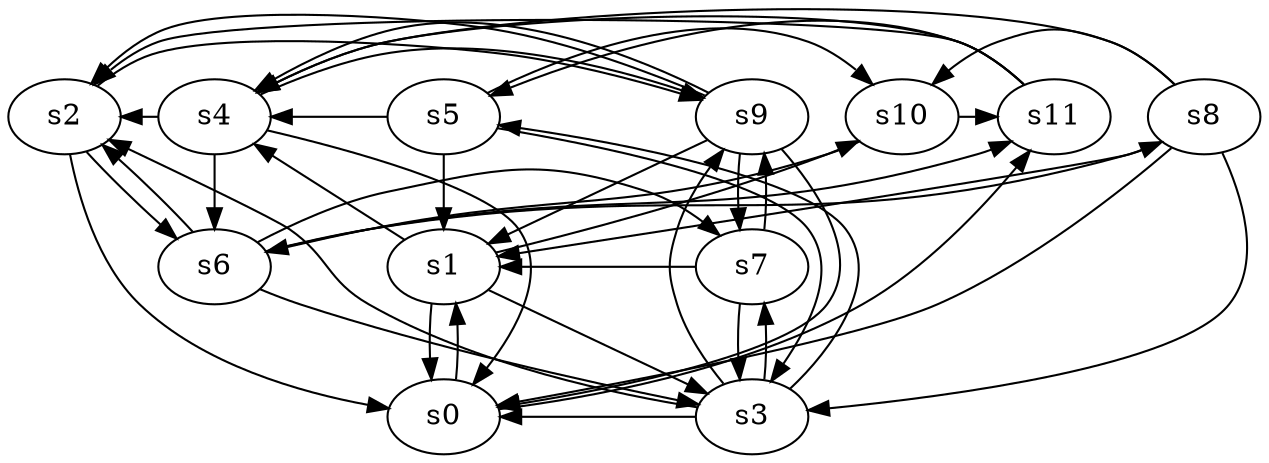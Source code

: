 digraph game_0818_complex_12 {
    s0 [name="s0", player=0];
    s1 [name="s1", player=0, target=1];
    s2 [name="s2", player=1, target=1];
    s3 [name="s3", player=1];
    s4 [name="s4", player=0];
    s5 [name="s5", player=1];
    s6 [name="s6", player=1];
    s7 [name="s7", player=0];
    s8 [name="s8", player=1];
    s9 [name="s9", player=0];
    s10 [name="s10", player=1];
    s11 [name="s11", player=1];

    s0 -> s1 [constraint="time % 3 == 1 && time % 3 == 0"];
    s0 -> s11 [constraint="time % 2 == 1 && time % 5 == 1"];
    s1 -> s0;
    s1 -> s3 [constraint="time % 3 == 1 && time % 3 == 2"];
    s1 -> s4 [constraint="time % 8 == 7"];
    s1 -> s10 [constraint="time % 4 == 0"];
    s2 -> s0 [constraint="time == 3 || time == 4 || time == 7 || time == 15 || time == 17"];
    s2 -> s6 [constraint="time % 3 == 2 && time % 3 == 0"];
    s2 -> s9 [constraint="time % 3 == 0 || time % 3 == 1"];
    s3 -> s0 [constraint="!(time % 3 == 1)"];
    s3 -> s2 [constraint="time % 2 == 0 && time % 3 == 0"];
    s3 -> s5 [constraint="!(time % 3 == 1)"];
    s3 -> s7 [constraint="time % 7 == 2"];
    s3 -> s9 [constraint="time % 3 == 0 && time % 5 == 0"];
    s4 -> s0 [constraint="time % 2 == 0 && time % 3 == 2"];
    s4 -> s2 [constraint="time % 4 == 2 && time % 5 == 3"];
    s4 -> s6;
    s4 -> s9 [constraint="time % 5 == 4 || time % 5 == 4"];
    s5 -> s1;
    s5 -> s3 [constraint="time % 4 == 2 || time % 3 == 2"];
    s5 -> s4 [constraint="!(time % 3 == 1)"];
    s5 -> s10 [constraint="time % 4 == 1"];
    s6 -> s2 [constraint="time % 3 == 0 && time % 4 == 0"];
    s6 -> s3 [constraint="time % 5 == 4 || time % 5 == 3"];
    s6 -> s7 [constraint="time % 4 == 0"];
    s6 -> s8 [constraint="time % 4 == 3 && time % 5 == 3"];
    s6 -> s11 [constraint="time % 5 == 4"];
    s7 -> s1 [constraint="!(time % 6 == 5)"];
    s7 -> s3;
    s7 -> s9 [constraint="time % 3 == 2"];
    s8 -> s0 [constraint="!(time % 4 == 1)"];
    s8 -> s1 [constraint="time % 7 == 0"];
    s8 -> s3 [constraint="time % 4 == 0 || time % 3 == 0"];
    s8 -> s4 [constraint="time % 2 == 0 && time % 3 == 2"];
    s8 -> s10 [constraint="!(time % 5 == 3)"];
    s9 -> s0 [constraint="!(time % 4 == 2)"];
    s9 -> s1 [constraint="time % 5 == 1"];
    s9 -> s2 [constraint="time % 3 == 1 || time % 2 == 0"];
    s9 -> s4 [constraint="!(time % 5 == 3)"];
    s9 -> s7;
    s10 -> s6 [constraint="!(time % 3 == 1)"];
    s10 -> s11 [constraint="!(time % 2 == 0)"];
    s11 -> s2 [constraint="time == 5 || time == 12"];
    s11 -> s4 [constraint="time == 2 || time == 14 || time == 16"];
    s11 -> s5 [constraint="!(time % 6 == 4)"];
}
